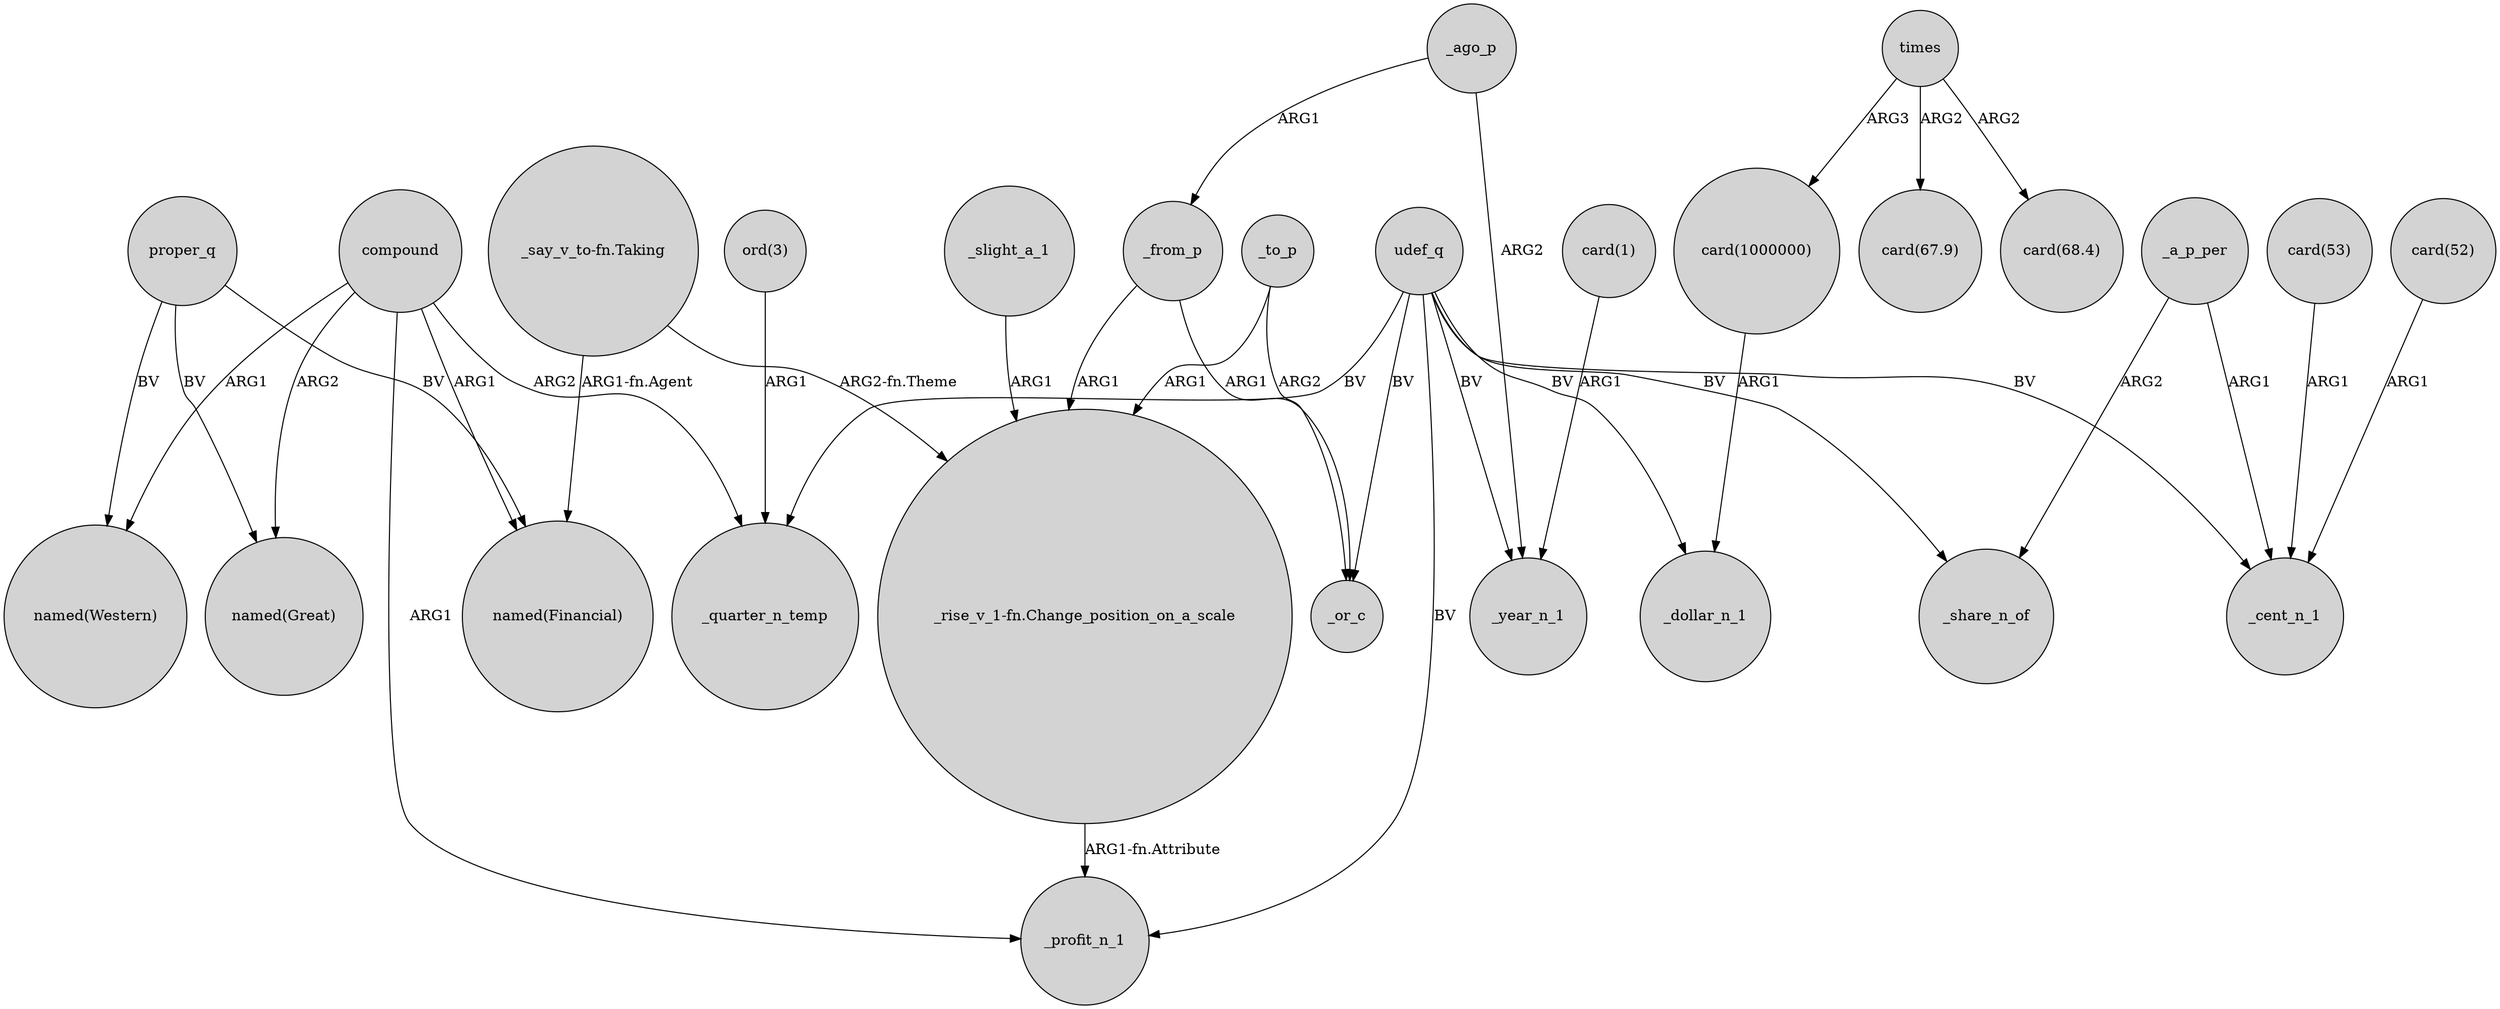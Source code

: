 digraph {
	node [shape=circle style=filled]
	"_say_v_to-fn.Taking" -> "_rise_v_1-fn.Change_position_on_a_scale" [label="ARG2-fn.Theme"]
	_to_p -> _or_c [label=ARG2]
	"_rise_v_1-fn.Change_position_on_a_scale" -> _profit_n_1 [label="ARG1-fn.Attribute"]
	compound -> "named(Great)" [label=ARG2]
	_ago_p -> _from_p [label=ARG1]
	"ord(3)" -> _quarter_n_temp [label=ARG1]
	proper_q -> "named(Western)" [label=BV]
	_a_p_per -> _cent_n_1 [label=ARG1]
	"card(1)" -> _year_n_1 [label=ARG1]
	_to_p -> "_rise_v_1-fn.Change_position_on_a_scale" [label=ARG1]
	times -> "card(1000000)" [label=ARG3]
	"_say_v_to-fn.Taking" -> "named(Financial)" [label="ARG1-fn.Agent"]
	"card(53)" -> _cent_n_1 [label=ARG1]
	udef_q -> _profit_n_1 [label=BV]
	udef_q -> _cent_n_1 [label=BV]
	times -> "card(68.4)" [label=ARG2]
	udef_q -> _or_c [label=BV]
	compound -> "named(Western)" [label=ARG1]
	compound -> _quarter_n_temp [label=ARG2]
	_a_p_per -> _share_n_of [label=ARG2]
	times -> "card(67.9)" [label=ARG2]
	proper_q -> "named(Great)" [label=BV]
	_slight_a_1 -> "_rise_v_1-fn.Change_position_on_a_scale" [label=ARG1]
	udef_q -> _share_n_of [label=BV]
	compound -> _profit_n_1 [label=ARG1]
	udef_q -> _dollar_n_1 [label=BV]
	"card(1000000)" -> _dollar_n_1 [label=ARG1]
	proper_q -> "named(Financial)" [label=BV]
	udef_q -> _quarter_n_temp [label=BV]
	_ago_p -> _year_n_1 [label=ARG2]
	compound -> "named(Financial)" [label=ARG1]
	"card(52)" -> _cent_n_1 [label=ARG1]
	udef_q -> _year_n_1 [label=BV]
	_from_p -> _or_c [label=ARG1]
	_from_p -> "_rise_v_1-fn.Change_position_on_a_scale" [label=ARG1]
}
